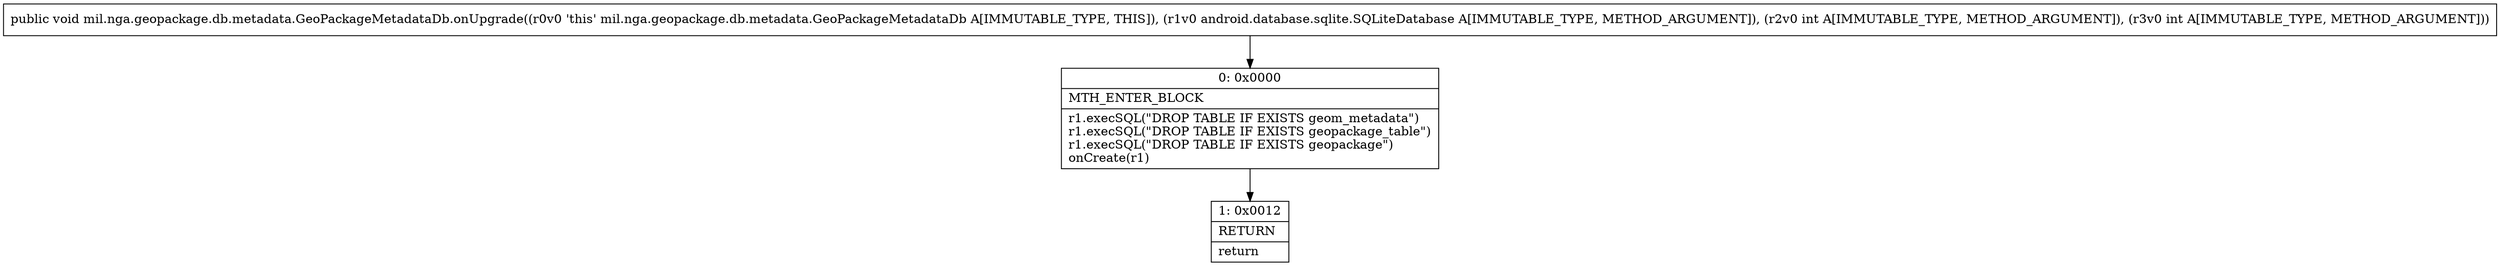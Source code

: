 digraph "CFG formil.nga.geopackage.db.metadata.GeoPackageMetadataDb.onUpgrade(Landroid\/database\/sqlite\/SQLiteDatabase;II)V" {
Node_0 [shape=record,label="{0\:\ 0x0000|MTH_ENTER_BLOCK\l|r1.execSQL(\"DROP TABLE IF EXISTS geom_metadata\")\lr1.execSQL(\"DROP TABLE IF EXISTS geopackage_table\")\lr1.execSQL(\"DROP TABLE IF EXISTS geopackage\")\lonCreate(r1)\l}"];
Node_1 [shape=record,label="{1\:\ 0x0012|RETURN\l|return\l}"];
MethodNode[shape=record,label="{public void mil.nga.geopackage.db.metadata.GeoPackageMetadataDb.onUpgrade((r0v0 'this' mil.nga.geopackage.db.metadata.GeoPackageMetadataDb A[IMMUTABLE_TYPE, THIS]), (r1v0 android.database.sqlite.SQLiteDatabase A[IMMUTABLE_TYPE, METHOD_ARGUMENT]), (r2v0 int A[IMMUTABLE_TYPE, METHOD_ARGUMENT]), (r3v0 int A[IMMUTABLE_TYPE, METHOD_ARGUMENT])) }"];
MethodNode -> Node_0;
Node_0 -> Node_1;
}

